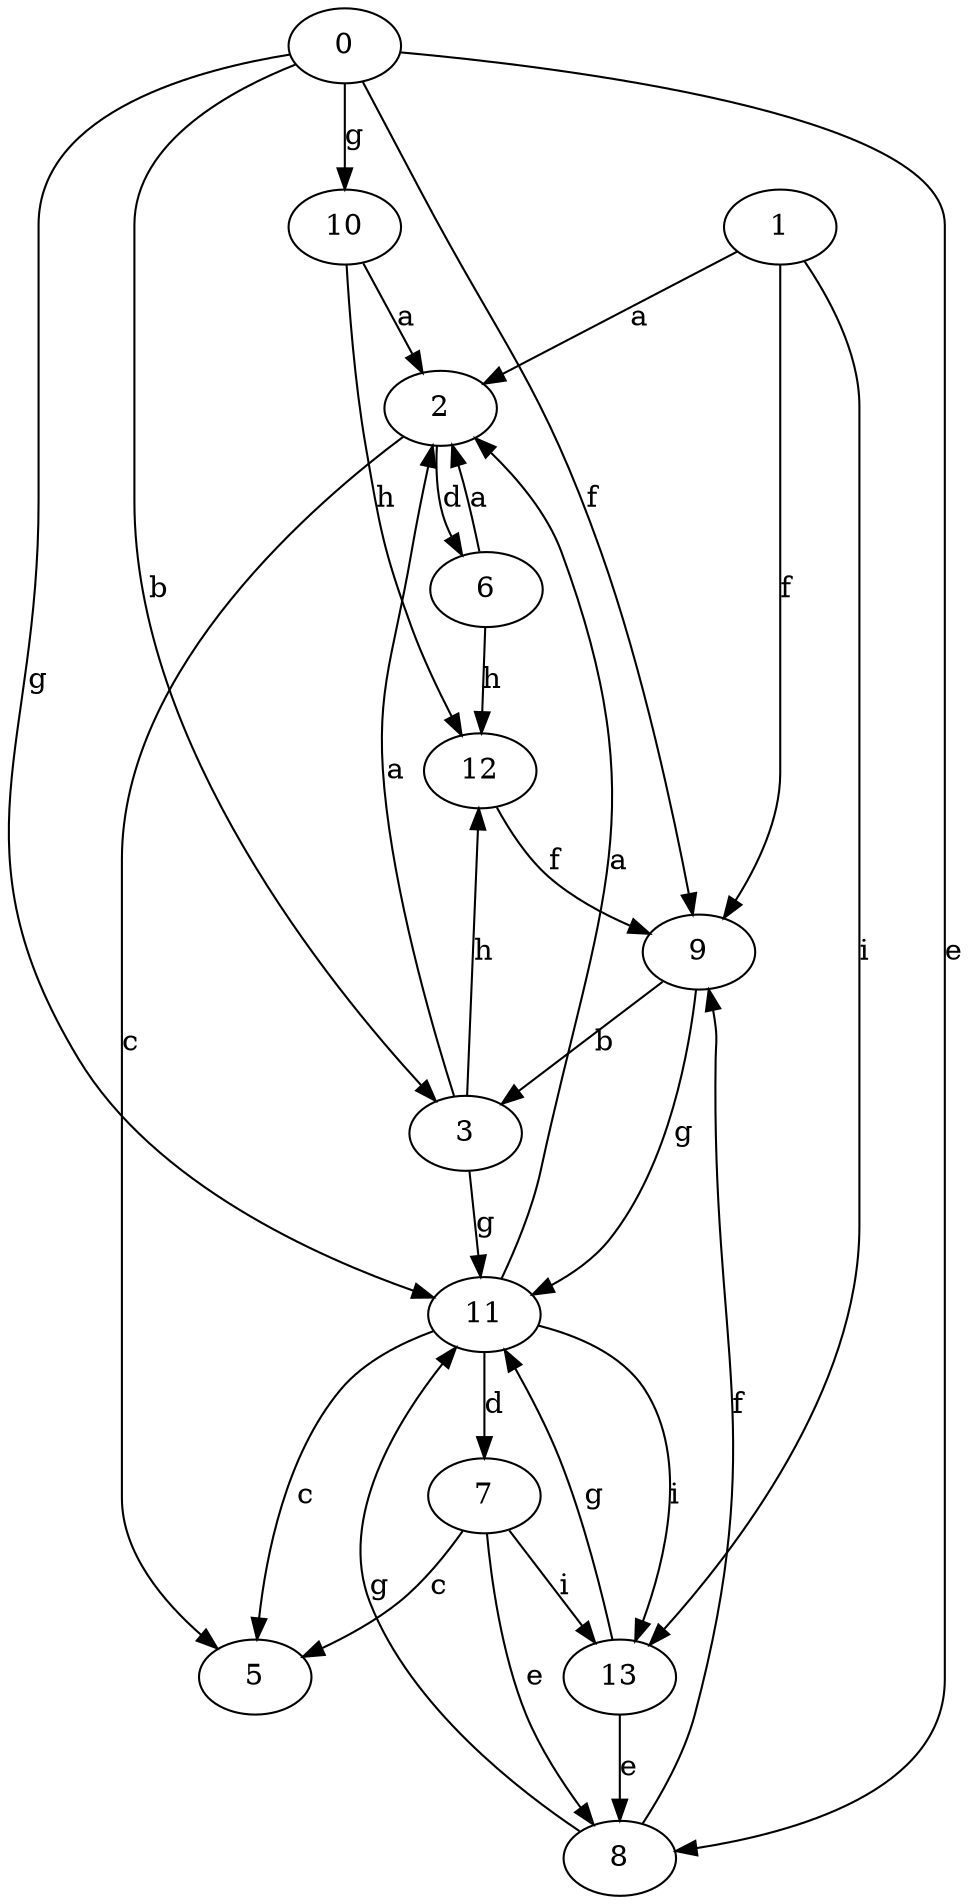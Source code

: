 strict digraph  {
2;
3;
0;
5;
6;
7;
8;
9;
1;
10;
11;
12;
13;
2 -> 5  [label=c];
2 -> 6  [label=d];
3 -> 2  [label=a];
3 -> 11  [label=g];
3 -> 12  [label=h];
0 -> 3  [label=b];
0 -> 8  [label=e];
0 -> 9  [label=f];
0 -> 10  [label=g];
0 -> 11  [label=g];
6 -> 2  [label=a];
6 -> 12  [label=h];
7 -> 5  [label=c];
7 -> 8  [label=e];
7 -> 13  [label=i];
8 -> 9  [label=f];
8 -> 11  [label=g];
9 -> 3  [label=b];
9 -> 11  [label=g];
1 -> 2  [label=a];
1 -> 9  [label=f];
1 -> 13  [label=i];
10 -> 2  [label=a];
10 -> 12  [label=h];
11 -> 2  [label=a];
11 -> 5  [label=c];
11 -> 7  [label=d];
11 -> 13  [label=i];
12 -> 9  [label=f];
13 -> 8  [label=e];
13 -> 11  [label=g];
}
